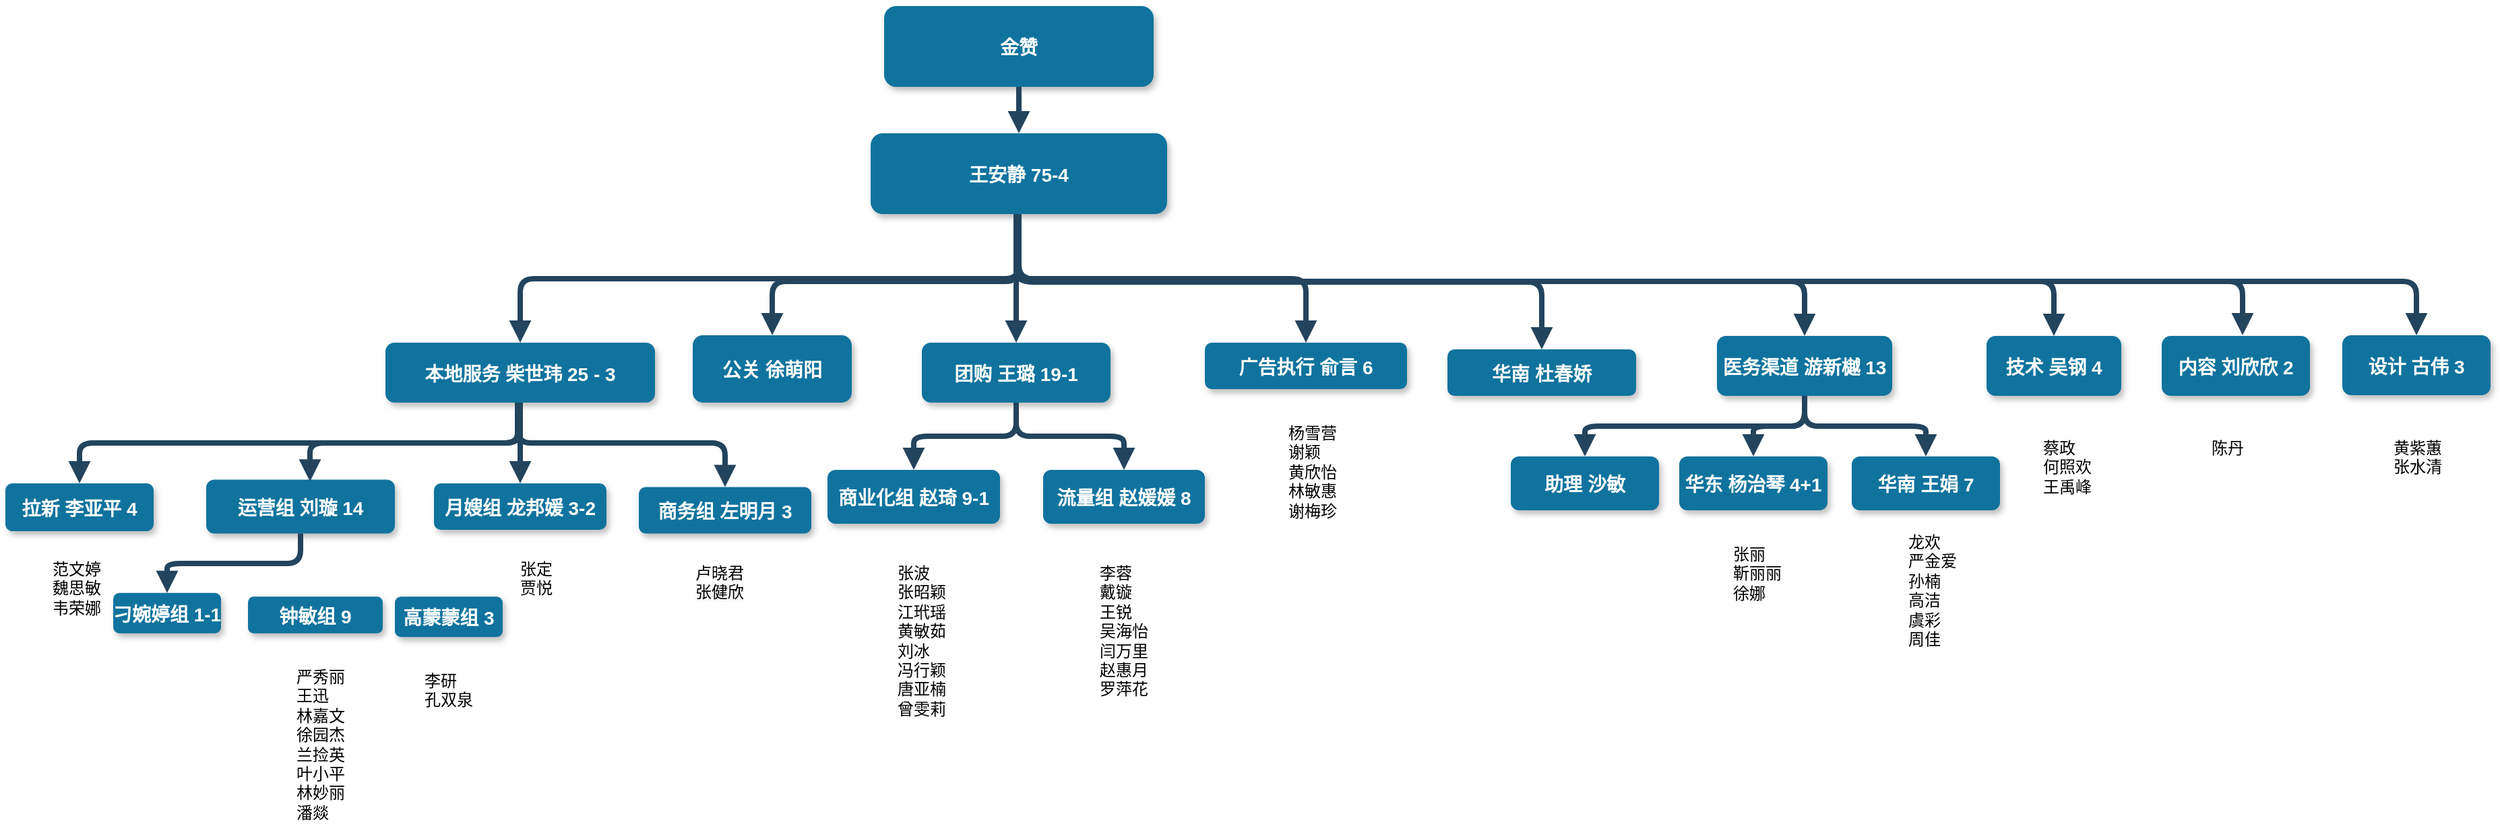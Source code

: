 <mxfile version="14.2.2" type="github">
  <diagram name="Page-1" id="97916047-d0de-89f5-080d-49f4d83e522f">
    <mxGraphModel dx="1422" dy="713" grid="1" gridSize="10" guides="1" tooltips="1" connect="1" arrows="1" fold="1" page="1" pageScale="1.5" pageWidth="1169" pageHeight="827" background="#ffffff" math="0" shadow="0">
      <root>
        <mxCell id="0" />
        <mxCell id="1" parent="0" />
        <mxCell id="2" value="金赞" style="rounded=1;fillColor=#10739E;strokeColor=none;shadow=1;gradientColor=none;fontStyle=1;fontColor=#FFFFFF;fontSize=14;" parent="1" vertex="1">
          <mxGeometry x="672" y="205.5" width="200" height="60" as="geometry" />
        </mxCell>
        <mxCell id="3" value="王安静 75-4" style="rounded=1;fillColor=#10739E;strokeColor=none;shadow=1;gradientColor=none;fontStyle=1;fontColor=#FFFFFF;fontSize=14;" parent="1" vertex="1">
          <mxGeometry x="662" y="300" width="220" height="60" as="geometry" />
        </mxCell>
        <mxCell id="4" value="本地服务 柴世玮 25 - 3" style="rounded=1;fillColor=#10739E;strokeColor=none;shadow=1;gradientColor=none;fontStyle=1;fontColor=#FFFFFF;fontSize=14;" parent="1" vertex="1">
          <mxGeometry x="302" y="455.5" width="200" height="44.5" as="geometry" />
        </mxCell>
        <mxCell id="5" value="团购 王璐 19-1" style="rounded=1;fillColor=#10739E;strokeColor=none;shadow=1;gradientColor=none;fontStyle=1;fontColor=#FFFFFF;fontSize=14;" parent="1" vertex="1">
          <mxGeometry x="700" y="455.5" width="140" height="44.5" as="geometry" />
        </mxCell>
        <mxCell id="6" value="广告执行 俞言 6" style="rounded=1;fillColor=#10739E;strokeColor=none;shadow=1;gradientColor=none;fontStyle=1;fontColor=#FFFFFF;fontSize=14;" parent="1" vertex="1">
          <mxGeometry x="910" y="455.5" width="150" height="34.5" as="geometry" />
        </mxCell>
        <mxCell id="7" value="华南 杜春娇" style="rounded=1;fillColor=#10739E;strokeColor=none;shadow=1;gradientColor=none;fontStyle=1;fontColor=#FFFFFF;fontSize=14;" parent="1" vertex="1">
          <mxGeometry x="1090" y="460.5" width="140" height="34.5" as="geometry" />
        </mxCell>
        <mxCell id="8" value="拉新 李亚平 4" style="rounded=1;fillColor=#10739E;strokeColor=none;shadow=1;gradientColor=none;fontStyle=1;fontColor=#FFFFFF;fontSize=14;" parent="1" vertex="1">
          <mxGeometry x="20" y="560" width="110" height="35.5" as="geometry" />
        </mxCell>
        <mxCell id="9" value="运营组 刘璇 14" style="rounded=1;fillColor=#10739E;strokeColor=none;shadow=1;gradientColor=none;fontStyle=1;fontColor=#FFFFFF;fontSize=14;" parent="1" vertex="1">
          <mxGeometry x="169" y="557.25" width="140" height="40" as="geometry" />
        </mxCell>
        <mxCell id="10" value="刁婉婷组 1-1" style="rounded=1;fillColor=#10739E;strokeColor=none;shadow=1;gradientColor=none;fontStyle=1;fontColor=#FFFFFF;fontSize=14;" parent="1" vertex="1">
          <mxGeometry x="100" y="641.38" width="80" height="30" as="geometry" />
        </mxCell>
        <mxCell id="11" value="钟敏组 9" style="rounded=1;fillColor=#10739E;strokeColor=none;shadow=1;gradientColor=none;fontStyle=1;fontColor=#FFFFFF;fontSize=14;" parent="1" vertex="1">
          <mxGeometry x="200" y="644.13" width="100" height="27.25" as="geometry" />
        </mxCell>
        <mxCell id="13" value="月嫂组 龙邦媛 3-2" style="rounded=1;fillColor=#10739E;strokeColor=none;shadow=1;gradientColor=none;fontStyle=1;fontColor=#FFFFFF;fontSize=14;" parent="1" vertex="1">
          <mxGeometry x="338" y="560" width="128" height="34.5" as="geometry" />
        </mxCell>
        <mxCell id="14" value="商业化组 赵琦 9-1" style="rounded=1;fillColor=#10739E;strokeColor=none;shadow=1;gradientColor=none;fontStyle=1;fontColor=#FFFFFF;fontSize=14;" parent="1" vertex="1">
          <mxGeometry x="630" y="550" width="128" height="40" as="geometry" />
        </mxCell>
        <mxCell id="29" value="" style="edgeStyle=elbowEdgeStyle;elbow=vertical;strokeWidth=4;endArrow=block;endFill=1;fontStyle=1;strokeColor=#23445D;" parent="1" source="2" target="3" edge="1">
          <mxGeometry x="22" y="165.5" width="100" height="100" as="geometry">
            <mxPoint x="22" y="265.5" as="sourcePoint" />
            <mxPoint x="122" y="165.5" as="targetPoint" />
          </mxGeometry>
        </mxCell>
        <mxCell id="30" value="" style="edgeStyle=elbowEdgeStyle;elbow=vertical;strokeWidth=4;endArrow=block;endFill=1;fontStyle=1;strokeColor=#23445D;" parent="1" source="3" target="5" edge="1">
          <mxGeometry x="22" y="165.5" width="100" height="100" as="geometry">
            <mxPoint x="22" y="265.5" as="sourcePoint" />
            <mxPoint x="122" y="165.5" as="targetPoint" />
          </mxGeometry>
        </mxCell>
        <mxCell id="31" value="" style="edgeStyle=elbowEdgeStyle;elbow=vertical;strokeWidth=4;endArrow=block;endFill=1;fontStyle=1;strokeColor=#23445D;" parent="1" source="3" target="4" edge="1">
          <mxGeometry x="22" y="165.5" width="100" height="100" as="geometry">
            <mxPoint x="22" y="265.5" as="sourcePoint" />
            <mxPoint x="122" y="165.5" as="targetPoint" />
          </mxGeometry>
        </mxCell>
        <mxCell id="32" value="" style="edgeStyle=elbowEdgeStyle;elbow=vertical;strokeWidth=4;endArrow=block;endFill=1;fontStyle=1;strokeColor=#23445D;" parent="1" source="3" target="6" edge="1">
          <mxGeometry x="22" y="165.5" width="100" height="100" as="geometry">
            <mxPoint x="22" y="265.5" as="sourcePoint" />
            <mxPoint x="122" y="165.5" as="targetPoint" />
          </mxGeometry>
        </mxCell>
        <mxCell id="40" value="" style="edgeStyle=elbowEdgeStyle;elbow=vertical;strokeWidth=4;endArrow=block;endFill=1;fontStyle=1;strokeColor=#23445D;exitX=0.5;exitY=1;exitDx=0;exitDy=0;" parent="1" source="9" target="10" edge="1">
          <mxGeometry x="62" y="185.5" width="100" height="100" as="geometry">
            <mxPoint x="62" y="285.5" as="sourcePoint" />
            <mxPoint x="162" y="185.5" as="targetPoint" />
          </mxGeometry>
        </mxCell>
        <mxCell id="CD8ixGrWHs0Is0rzKzxi-55" value="" style="edgeStyle=elbowEdgeStyle;elbow=vertical;strokeWidth=4;endArrow=block;endFill=1;fontStyle=1;strokeColor=#23445D;exitX=0.5;exitY=1;exitDx=0;exitDy=0;entryX=0.5;entryY=0;entryDx=0;entryDy=0;" edge="1" parent="1" source="3" target="7">
          <mxGeometry x="32" y="175.5" width="100" height="100" as="geometry">
            <mxPoint x="770" y="410" as="sourcePoint" />
            <mxPoint x="1330" y="450" as="targetPoint" />
          </mxGeometry>
        </mxCell>
        <mxCell id="CD8ixGrWHs0Is0rzKzxi-56" value="高蒙蒙组 3" style="rounded=1;fillColor=#10739E;strokeColor=none;shadow=1;gradientColor=none;fontStyle=1;fontColor=#FFFFFF;fontSize=14;" vertex="1" parent="1">
          <mxGeometry x="309" y="644.13" width="80" height="30" as="geometry" />
        </mxCell>
        <mxCell id="CD8ixGrWHs0Is0rzKzxi-57" value="流量组 赵媛媛 8" style="rounded=1;fillColor=#10739E;strokeColor=none;shadow=1;gradientColor=none;fontStyle=1;fontColor=#FFFFFF;fontSize=14;" vertex="1" parent="1">
          <mxGeometry x="790" y="550" width="120" height="40" as="geometry" />
        </mxCell>
        <mxCell id="CD8ixGrWHs0Is0rzKzxi-58" value="医务渠道 游新樾 13" style="rounded=1;fillColor=#10739E;strokeColor=none;shadow=1;gradientColor=none;fontStyle=1;fontColor=#FFFFFF;fontSize=14;" vertex="1" parent="1">
          <mxGeometry x="1290" y="450.5" width="130" height="44.5" as="geometry" />
        </mxCell>
        <mxCell id="CD8ixGrWHs0Is0rzKzxi-59" value="技术 吴钢 4" style="rounded=1;fillColor=#10739E;strokeColor=none;shadow=1;gradientColor=none;fontStyle=1;fontColor=#FFFFFF;fontSize=14;" vertex="1" parent="1">
          <mxGeometry x="1490" y="450.5" width="100" height="44.5" as="geometry" />
        </mxCell>
        <mxCell id="CD8ixGrWHs0Is0rzKzxi-60" value="华东 杨治琴 4+1" style="rounded=1;fillColor=#10739E;strokeColor=none;shadow=1;gradientColor=none;fontStyle=1;fontColor=#FFFFFF;fontSize=14;" vertex="1" parent="1">
          <mxGeometry x="1262" y="540" width="110" height="40" as="geometry" />
        </mxCell>
        <mxCell id="CD8ixGrWHs0Is0rzKzxi-61" value="华南 王娟 7" style="rounded=1;fillColor=#10739E;strokeColor=none;shadow=1;gradientColor=none;fontStyle=1;fontColor=#FFFFFF;fontSize=14;" vertex="1" parent="1">
          <mxGeometry x="1390" y="540" width="110" height="40" as="geometry" />
        </mxCell>
        <mxCell id="CD8ixGrWHs0Is0rzKzxi-62" value="助理 沙敏" style="rounded=1;fillColor=#10739E;strokeColor=none;shadow=1;gradientColor=none;fontStyle=1;fontColor=#FFFFFF;fontSize=14;" vertex="1" parent="1">
          <mxGeometry x="1137" y="540" width="110" height="40" as="geometry" />
        </mxCell>
        <mxCell id="CD8ixGrWHs0Is0rzKzxi-65" value="" style="edgeStyle=elbowEdgeStyle;elbow=vertical;strokeWidth=4;endArrow=block;endFill=1;fontStyle=1;strokeColor=#23445D;exitX=0.5;exitY=1;exitDx=0;exitDy=0;entryX=0.5;entryY=0;entryDx=0;entryDy=0;" edge="1" parent="1" source="4" target="8">
          <mxGeometry x="-218" y="-109.5" width="100" height="100" as="geometry">
            <mxPoint x="372" y="560.5" as="sourcePoint" />
            <mxPoint x="80" y="545" as="targetPoint" />
            <Array as="points">
              <mxPoint x="240" y="530" />
            </Array>
          </mxGeometry>
        </mxCell>
        <mxCell id="CD8ixGrWHs0Is0rzKzxi-66" value="" style="edgeStyle=elbowEdgeStyle;elbow=vertical;strokeWidth=4;endArrow=block;endFill=1;fontStyle=1;strokeColor=#23445D;exitX=0.5;exitY=1;exitDx=0;exitDy=0;entryX=0.55;entryY=0.033;entryDx=0;entryDy=0;entryPerimeter=0;" edge="1" parent="1" target="9">
          <mxGeometry x="-220" y="-109.5" width="100" height="100" as="geometry">
            <mxPoint x="400" y="515.5" as="sourcePoint" />
            <mxPoint x="73" y="555.5" as="targetPoint" />
            <Array as="points">
              <mxPoint x="238" y="530" />
            </Array>
          </mxGeometry>
        </mxCell>
        <mxCell id="CD8ixGrWHs0Is0rzKzxi-67" value="" style="edgeStyle=elbowEdgeStyle;elbow=vertical;strokeWidth=4;endArrow=block;endFill=1;fontStyle=1;strokeColor=#23445D;entryX=0.5;entryY=0;entryDx=0;entryDy=0;" edge="1" parent="1" target="13">
          <mxGeometry x="-210" y="-99.5" width="100" height="100" as="geometry">
            <mxPoint x="402" y="500" as="sourcePoint" />
            <mxPoint x="287" y="571.32" as="targetPoint" />
            <Array as="points" />
          </mxGeometry>
        </mxCell>
        <mxCell id="CD8ixGrWHs0Is0rzKzxi-73" value="严秀丽&lt;br&gt;王迅&lt;br&gt;林嘉文&lt;br&gt;徐园杰&lt;br&gt;兰捡英&lt;br&gt;叶小平&lt;br&gt;林妙丽&lt;br&gt;潘燚" style="text;whiteSpace=wrap;html=1;" vertex="1" parent="1">
          <mxGeometry x="233.5" y="690" width="51" height="120" as="geometry" />
        </mxCell>
        <mxCell id="CD8ixGrWHs0Is0rzKzxi-74" value="&lt;span style=&quot;color: rgb(0 , 0 , 0) ; font-family: &amp;#34;helvetica&amp;#34; ; font-size: 12px ; font-style: normal ; font-weight: 400 ; letter-spacing: normal ; text-align: left ; text-indent: 0px ; text-transform: none ; word-spacing: 0px ; background-color: rgb(248 , 249 , 250) ; display: inline ; float: none&quot;&gt;范文婷&lt;br&gt;&lt;/span&gt;&lt;font face=&quot;helvetica&quot;&gt;魏思敏&lt;br&gt;&lt;/font&gt;韦荣娜&lt;font face=&quot;helvetica&quot;&gt;&lt;br&gt;&lt;/font&gt;" style="text;whiteSpace=wrap;html=1;" vertex="1" parent="1">
          <mxGeometry x="52.5" y="610" width="45" height="57.24" as="geometry" />
        </mxCell>
        <mxCell id="CD8ixGrWHs0Is0rzKzxi-75" value="卢晓君&lt;br style=&quot;color: rgb(0 , 0 , 0) ; font-family: &amp;#34;helvetica&amp;#34; ; font-size: 12px ; font-style: normal ; font-weight: 400 ; letter-spacing: normal ; text-align: left ; text-indent: 0px ; text-transform: none ; word-spacing: 0px ; background-color: rgb(248 , 249 , 250)&quot;&gt;&lt;span style=&quot;color: rgb(0 , 0 , 0) ; font-family: &amp;#34;helvetica&amp;#34; ; font-size: 12px ; font-style: normal ; font-weight: 400 ; letter-spacing: normal ; text-align: left ; text-indent: 0px ; text-transform: none ; word-spacing: 0px ; background-color: rgb(248 , 249 , 250) ; display: inline ; float: none&quot;&gt;张健欣&lt;/span&gt;" style="text;whiteSpace=wrap;html=1;" vertex="1" parent="1">
          <mxGeometry x="530" y="612.76" width="60" height="40" as="geometry" />
        </mxCell>
        <mxCell id="CD8ixGrWHs0Is0rzKzxi-76" value="商务组 左明月 3" style="rounded=1;fillColor=#10739E;strokeColor=none;shadow=1;gradientColor=none;fontStyle=1;fontColor=#FFFFFF;fontSize=14;" vertex="1" parent="1">
          <mxGeometry x="490" y="562.75" width="128" height="34.5" as="geometry" />
        </mxCell>
        <mxCell id="CD8ixGrWHs0Is0rzKzxi-77" value="李研&lt;br&gt;孔双泉" style="text;whiteSpace=wrap;html=1;" vertex="1" parent="1">
          <mxGeometry x="329" y="692.76" width="40" height="30" as="geometry" />
        </mxCell>
        <mxCell id="CD8ixGrWHs0Is0rzKzxi-79" value="公关 徐萌阳" style="rounded=1;fillColor=#10739E;strokeColor=none;shadow=1;gradientColor=none;fontStyle=1;fontColor=#FFFFFF;fontSize=14;" vertex="1" parent="1">
          <mxGeometry x="530" y="450" width="118" height="50" as="geometry" />
        </mxCell>
        <mxCell id="CD8ixGrWHs0Is0rzKzxi-80" value="内容 刘欣欣 2" style="rounded=1;fillColor=#10739E;strokeColor=none;shadow=1;gradientColor=none;fontStyle=1;fontColor=#FFFFFF;fontSize=14;" vertex="1" parent="1">
          <mxGeometry x="1620" y="450.5" width="110" height="44.5" as="geometry" />
        </mxCell>
        <mxCell id="CD8ixGrWHs0Is0rzKzxi-81" value="陈丹" style="text;whiteSpace=wrap;html=1;" vertex="1" parent="1">
          <mxGeometry x="1655" y="520" width="40" height="30" as="geometry" />
        </mxCell>
        <mxCell id="CD8ixGrWHs0Is0rzKzxi-82" value="杨雪营&lt;br&gt;谢颖&lt;br&gt;黄欣怡&lt;br&gt;林敏惠&lt;br&gt;谢梅珍" style="text;whiteSpace=wrap;html=1;" vertex="1" parent="1">
          <mxGeometry x="970" y="508.62" width="60" height="90" as="geometry" />
        </mxCell>
        <mxCell id="CD8ixGrWHs0Is0rzKzxi-83" value="张丽&lt;br&gt;靳丽丽&lt;br&gt;徐娜" style="text;whiteSpace=wrap;html=1;" vertex="1" parent="1">
          <mxGeometry x="1300" y="598.62" width="50" height="50" as="geometry" />
        </mxCell>
        <mxCell id="CD8ixGrWHs0Is0rzKzxi-85" value="李蓉&lt;br&gt;戴镟&lt;br&gt;王锐&lt;br&gt;吴海怡&lt;br&gt;闫万里&lt;br&gt;赵惠月&lt;br&gt;罗萍花" style="text;whiteSpace=wrap;html=1;" vertex="1" parent="1">
          <mxGeometry x="830" y="612.76" width="52" height="140" as="geometry" />
        </mxCell>
        <mxCell id="CD8ixGrWHs0Is0rzKzxi-86" value="张波&lt;br&gt;张昭颖&lt;br&gt;江玳瑶&lt;br&gt;黄敏茹&lt;br&gt;刘冰&lt;br&gt;冯行颖&lt;br&gt;唐亚楠&lt;br&gt;曾雯莉" style="text;whiteSpace=wrap;html=1;" vertex="1" parent="1">
          <mxGeometry x="680" y="612.76" width="50" height="110" as="geometry" />
        </mxCell>
        <mxCell id="CD8ixGrWHs0Is0rzKzxi-87" value="张定&lt;br&gt;贾悦" style="text;whiteSpace=wrap;html=1;" vertex="1" parent="1">
          <mxGeometry x="400" y="610" width="40" height="42.76" as="geometry" />
        </mxCell>
        <mxCell id="CD8ixGrWHs0Is0rzKzxi-88" value="" style="edgeStyle=elbowEdgeStyle;elbow=vertical;strokeWidth=4;endArrow=block;endFill=1;fontStyle=1;strokeColor=#23445D;entryX=0.5;entryY=0;entryDx=0;entryDy=0;" edge="1" parent="1" target="CD8ixGrWHs0Is0rzKzxi-76">
          <mxGeometry x="-210" y="-99.5" width="100" height="100" as="geometry">
            <mxPoint x="400" y="500" as="sourcePoint" />
            <mxPoint x="256" y="568.57" as="targetPoint" />
            <Array as="points">
              <mxPoint x="480" y="530" />
            </Array>
          </mxGeometry>
        </mxCell>
        <mxCell id="CD8ixGrWHs0Is0rzKzxi-89" value="蔡政&lt;br&gt;何照欢&lt;br&gt;王禹峰" style="text;whiteSpace=wrap;html=1;" vertex="1" parent="1">
          <mxGeometry x="1530" y="520" width="50" height="60" as="geometry" />
        </mxCell>
        <mxCell id="CD8ixGrWHs0Is0rzKzxi-90" value="" style="edgeStyle=elbowEdgeStyle;elbow=vertical;strokeWidth=4;endArrow=block;endFill=1;fontStyle=1;strokeColor=#23445D;entryX=0.5;entryY=0;entryDx=0;entryDy=0;exitX=0.5;exitY=1;exitDx=0;exitDy=0;" edge="1" parent="1" source="5" target="14">
          <mxGeometry x="32" y="175.5" width="100" height="100" as="geometry">
            <mxPoint x="782" y="370" as="sourcePoint" />
            <mxPoint x="782" y="465.5" as="targetPoint" />
          </mxGeometry>
        </mxCell>
        <mxCell id="CD8ixGrWHs0Is0rzKzxi-91" value="" style="edgeStyle=elbowEdgeStyle;elbow=vertical;strokeWidth=4;endArrow=block;endFill=1;fontStyle=1;strokeColor=#23445D;entryX=0.5;entryY=0;entryDx=0;entryDy=0;exitX=0.5;exitY=1;exitDx=0;exitDy=0;" edge="1" parent="1" source="5" target="CD8ixGrWHs0Is0rzKzxi-57">
          <mxGeometry x="42" y="185.5" width="100" height="100" as="geometry">
            <mxPoint x="782" y="525.5" as="sourcePoint" />
            <mxPoint x="704" y="560" as="targetPoint" />
          </mxGeometry>
        </mxCell>
        <mxCell id="CD8ixGrWHs0Is0rzKzxi-92" value="" style="edgeStyle=elbowEdgeStyle;elbow=vertical;strokeWidth=4;endArrow=block;endFill=1;fontStyle=1;strokeColor=#23445D;entryX=0.5;entryY=0;entryDx=0;entryDy=0;exitX=0.5;exitY=1;exitDx=0;exitDy=0;" edge="1" parent="1" source="CD8ixGrWHs0Is0rzKzxi-58" target="CD8ixGrWHs0Is0rzKzxi-62">
          <mxGeometry x="508" y="165.5" width="100" height="100" as="geometry">
            <mxPoint x="1248" y="505.5" as="sourcePoint" />
            <mxPoint x="1170" y="540" as="targetPoint" />
          </mxGeometry>
        </mxCell>
        <mxCell id="CD8ixGrWHs0Is0rzKzxi-93" value="" style="edgeStyle=elbowEdgeStyle;elbow=vertical;strokeWidth=4;endArrow=block;endFill=1;fontStyle=1;strokeColor=#23445D;entryX=0.5;entryY=0;entryDx=0;entryDy=0;exitX=0.5;exitY=1;exitDx=0;exitDy=0;" edge="1" parent="1" source="CD8ixGrWHs0Is0rzKzxi-58" target="CD8ixGrWHs0Is0rzKzxi-60">
          <mxGeometry x="518" y="175.5" width="100" height="100" as="geometry">
            <mxPoint x="1365" y="505" as="sourcePoint" />
            <mxPoint x="1202" y="550" as="targetPoint" />
          </mxGeometry>
        </mxCell>
        <mxCell id="CD8ixGrWHs0Is0rzKzxi-94" value="" style="edgeStyle=elbowEdgeStyle;elbow=vertical;strokeWidth=4;endArrow=block;endFill=1;fontStyle=1;strokeColor=#23445D;entryX=0.5;entryY=0;entryDx=0;entryDy=0;exitX=0.5;exitY=1;exitDx=0;exitDy=0;" edge="1" parent="1" source="CD8ixGrWHs0Is0rzKzxi-58" target="CD8ixGrWHs0Is0rzKzxi-61">
          <mxGeometry x="518" y="175.5" width="100" height="100" as="geometry">
            <mxPoint x="1350" y="505" as="sourcePoint" />
            <mxPoint x="1202" y="550" as="targetPoint" />
          </mxGeometry>
        </mxCell>
        <mxCell id="CD8ixGrWHs0Is0rzKzxi-95" value="龙欢&lt;br&gt;严金爱&lt;br&gt;孙楠&lt;br&gt;高洁&lt;br&gt;虞彩&lt;br&gt;周佳" style="text;whiteSpace=wrap;html=1;" vertex="1" parent="1">
          <mxGeometry x="1430" y="590" width="40" height="101.38" as="geometry" />
        </mxCell>
        <mxCell id="CD8ixGrWHs0Is0rzKzxi-96" value="" style="edgeStyle=elbowEdgeStyle;elbow=vertical;strokeWidth=4;endArrow=block;endFill=1;fontStyle=1;strokeColor=#23445D;entryX=0.5;entryY=0;entryDx=0;entryDy=0;" edge="1" parent="1" target="CD8ixGrWHs0Is0rzKzxi-59">
          <mxGeometry x="170" y="125.5" width="100" height="100" as="geometry">
            <mxPoint x="770" y="360" as="sourcePoint" />
            <mxPoint x="1330" y="405.5" as="targetPoint" />
            <Array as="points">
              <mxPoint x="1230" y="410" />
            </Array>
          </mxGeometry>
        </mxCell>
        <mxCell id="CD8ixGrWHs0Is0rzKzxi-97" value="" style="edgeStyle=elbowEdgeStyle;elbow=vertical;strokeWidth=4;endArrow=block;endFill=1;fontStyle=1;strokeColor=#23445D;exitX=0.5;exitY=1;exitDx=0;exitDy=0;" edge="1" parent="1" source="3">
          <mxGeometry x="180" y="135.5" width="100" height="100" as="geometry">
            <mxPoint x="780" y="370" as="sourcePoint" />
            <mxPoint x="1680" y="450" as="targetPoint" />
            <Array as="points">
              <mxPoint x="1560" y="410" />
              <mxPoint x="1240" y="420" />
            </Array>
          </mxGeometry>
        </mxCell>
        <mxCell id="CD8ixGrWHs0Is0rzKzxi-98" value="" style="edgeStyle=elbowEdgeStyle;elbow=vertical;strokeWidth=4;endArrow=block;endFill=1;fontStyle=1;strokeColor=#23445D;exitX=0.5;exitY=1;exitDx=0;exitDy=0;entryX=0.5;entryY=0;entryDx=0;entryDy=0;" edge="1" parent="1" source="3" target="CD8ixGrWHs0Is0rzKzxi-79">
          <mxGeometry x="42" y="185.5" width="100" height="100" as="geometry">
            <mxPoint x="782" y="370" as="sourcePoint" />
            <mxPoint x="1170" y="470.5" as="targetPoint" />
            <Array as="points">
              <mxPoint x="690" y="410" />
            </Array>
          </mxGeometry>
        </mxCell>
        <mxCell id="CD8ixGrWHs0Is0rzKzxi-99" value="" style="edgeStyle=elbowEdgeStyle;elbow=vertical;strokeWidth=4;endArrow=block;endFill=1;fontStyle=1;strokeColor=#23445D;entryX=0.5;entryY=0;entryDx=0;entryDy=0;" edge="1" parent="1" target="CD8ixGrWHs0Is0rzKzxi-58">
          <mxGeometry x="52" y="195.5" width="100" height="100" as="geometry">
            <mxPoint x="770" y="360" as="sourcePoint" />
            <mxPoint x="1180" y="480.5" as="targetPoint" />
            <Array as="points">
              <mxPoint x="1220" y="410" />
            </Array>
          </mxGeometry>
        </mxCell>
        <mxCell id="CD8ixGrWHs0Is0rzKzxi-100" value="设计 古伟 3" style="rounded=1;fillColor=#10739E;strokeColor=none;shadow=1;gradientColor=none;fontStyle=1;fontColor=#FFFFFF;fontSize=14;" vertex="1" parent="1">
          <mxGeometry x="1754" y="450" width="110" height="44.5" as="geometry" />
        </mxCell>
        <mxCell id="CD8ixGrWHs0Is0rzKzxi-101" value="" style="edgeStyle=elbowEdgeStyle;elbow=vertical;strokeWidth=4;endArrow=block;endFill=1;fontStyle=1;strokeColor=#23445D;entryX=0.5;entryY=0;entryDx=0;entryDy=0;" edge="1" parent="1" target="CD8ixGrWHs0Is0rzKzxi-100">
          <mxGeometry x="190" y="145.5" width="100" height="100" as="geometry">
            <mxPoint x="770" y="360" as="sourcePoint" />
            <mxPoint x="1690" y="460" as="targetPoint" />
            <Array as="points">
              <mxPoint x="1290" y="410" />
              <mxPoint x="1250" y="430" />
            </Array>
          </mxGeometry>
        </mxCell>
        <mxCell id="CD8ixGrWHs0Is0rzKzxi-102" value="黄紫蕙&lt;br&gt;张水清" style="text;whiteSpace=wrap;html=1;" vertex="1" parent="1">
          <mxGeometry x="1790" y="520" width="60" height="30" as="geometry" />
        </mxCell>
      </root>
    </mxGraphModel>
  </diagram>
</mxfile>
